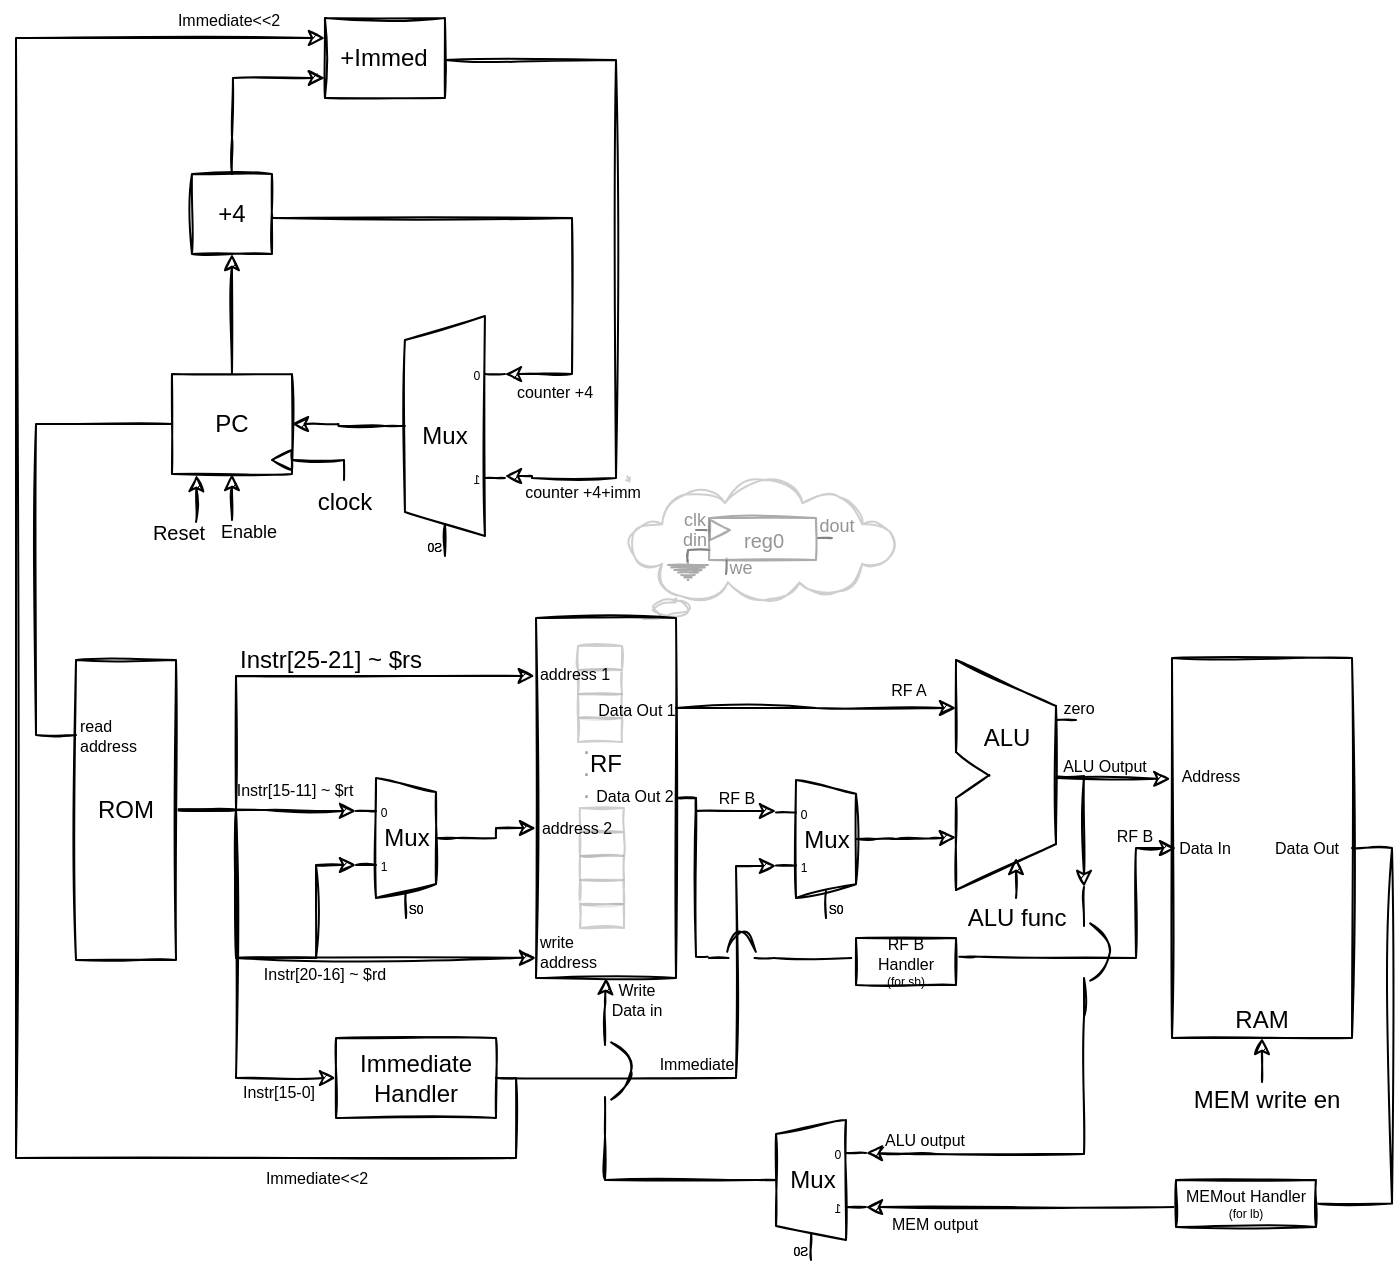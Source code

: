 <mxfile version="16.0.0" type="device"><diagram id="Sjn28cJGCOoFS6m2bmPw" name="Page-1"><mxGraphModel dx="1422" dy="1921" grid="1" gridSize="10" guides="0" tooltips="1" connect="0" arrows="0" fold="1" page="1" pageScale="1" pageWidth="827" pageHeight="1169" background="none" math="0" shadow="0"><root><mxCell id="0"/><mxCell id="1" parent="0"/><mxCell id="If23VcRbE_u7xsfFf1BH-153" value="" style="whiteSpace=wrap;html=1;shape=mxgraph.basic.cloud_callout;sketch=1;fontSize=9;fontColor=#A3A3A3;strokeColor=#ADADAD;opacity=60;" vertex="1" parent="1"><mxGeometry x="395" y="-740" width="135" height="81" as="geometry"/></mxCell><mxCell id="If23VcRbE_u7xsfFf1BH-161" value="clk" style="text;html=1;align=center;verticalAlign=middle;resizable=0;points=[];autosize=1;strokeColor=none;fillColor=none;fontSize=9;fontColor=#949494;" vertex="1" parent="1"><mxGeometry x="414" y="-730" width="30" height="20" as="geometry"/></mxCell><mxCell id="If23VcRbE_u7xsfFf1BH-162" value="din" style="text;html=1;align=center;verticalAlign=middle;resizable=0;points=[];autosize=1;strokeColor=none;fillColor=none;fontSize=9;fontColor=#949494;" vertex="1" parent="1"><mxGeometry x="414" y="-720" width="30" height="20" as="geometry"/></mxCell><mxCell id="If23VcRbE_u7xsfFf1BH-163" value="we" style="text;html=1;align=center;verticalAlign=middle;resizable=0;points=[];autosize=1;strokeColor=none;fillColor=none;fontSize=9;fontColor=#949494;" vertex="1" parent="1"><mxGeometry x="437" y="-706" width="30" height="20" as="geometry"/></mxCell><mxCell id="If23VcRbE_u7xsfFf1BH-157" value="" style="endArrow=none;html=1;rounded=0;sketch=1;fontSize=9;fontColor=#949494;strokeColor=#828282;jumpStyle=none;exitX=0.009;exitY=0.381;exitDx=0;exitDy=0;exitPerimeter=0;" edge="1" parent="1"><mxGeometry width="50" height="50" relative="1" as="geometry"><mxPoint x="436.981" y="-714.999" as="sourcePoint"/><mxPoint x="430" y="-715" as="targetPoint"/></mxGeometry></mxCell><mxCell id="If23VcRbE_u7xsfFf1BH-158" value="" style="endArrow=none;html=1;rounded=0;sketch=1;fontSize=9;fontColor=#949494;strokeColor=#828282;jumpStyle=none;exitX=0.009;exitY=0.381;exitDx=0;exitDy=0;exitPerimeter=0;entryX=0.389;entryY=1.033;entryDx=0;entryDy=0;entryPerimeter=0;" edge="1" parent="1" target="If23VcRbE_u7xsfFf1BH-162"><mxGeometry width="50" height="50" relative="1" as="geometry"><mxPoint x="436.981" y="-704.999" as="sourcePoint"/><mxPoint x="430" y="-705" as="targetPoint"/><Array as="points"><mxPoint x="426" y="-705"/></Array></mxGeometry></mxCell><mxCell id="If23VcRbE_u7xsfFf1BH-160" value="" style="endArrow=none;html=1;rounded=0;sketch=1;fontSize=9;fontColor=#949494;strokeColor=#828282;jumpStyle=none;entryX=0.202;entryY=1.095;entryDx=0;entryDy=0;entryPerimeter=0;" edge="1" parent="1"><mxGeometry width="50" height="50" relative="1" as="geometry"><mxPoint x="445" y="-693" as="sourcePoint"/><mxPoint x="445.307" y="-701.005" as="targetPoint"/></mxGeometry></mxCell><mxCell id="If23VcRbE_u7xsfFf1BH-74" value="RAM" style="rounded=0;whiteSpace=wrap;html=1;sketch=1;verticalAlign=bottom;" vertex="1" parent="1"><mxGeometry x="668" y="-651" width="90" height="190" as="geometry"/></mxCell><mxCell id="If23VcRbE_u7xsfFf1BH-16" style="edgeStyle=orthogonalEdgeStyle;rounded=0;orthogonalLoop=1;jettySize=auto;html=1;exitX=1;exitY=0.5;exitDx=0;exitDy=0;sketch=1;entryX=-0.009;entryY=0.161;entryDx=0;entryDy=0;entryPerimeter=0;" edge="1" parent="1" target="If23VcRbE_u7xsfFf1BH-18"><mxGeometry relative="1" as="geometry"><mxPoint x="160" y="-574" as="sourcePoint"/><mxPoint x="350" y="-630" as="targetPoint"/><Array as="points"><mxPoint x="160" y="-575"/><mxPoint x="200" y="-575"/><mxPoint x="200" y="-642"/></Array></mxGeometry></mxCell><mxCell id="If23VcRbE_u7xsfFf1BH-17" style="edgeStyle=orthogonalEdgeStyle;orthogonalLoop=1;jettySize=auto;html=1;exitX=1;exitY=0.5;exitDx=0;exitDy=0;entryX=0;entryY=0.193;entryDx=0;entryDy=3;entryPerimeter=0;rounded=0;strokeColor=default;sketch=1;" edge="1" parent="1" source="If23VcRbE_u7xsfFf1BH-11" target="If23VcRbE_u7xsfFf1BH-14"><mxGeometry relative="1" as="geometry"/></mxCell><mxCell id="If23VcRbE_u7xsfFf1BH-25" style="edgeStyle=orthogonalEdgeStyle;rounded=0;orthogonalLoop=1;jettySize=auto;html=1;exitX=1;exitY=0.5;exitDx=0;exitDy=0;entryX=0;entryY=0.944;entryDx=0;entryDy=0;entryPerimeter=0;strokeColor=default;sketch=1;" edge="1" parent="1" source="If23VcRbE_u7xsfFf1BH-11" target="If23VcRbE_u7xsfFf1BH-18"><mxGeometry relative="1" as="geometry"><Array as="points"><mxPoint x="200" y="-575"/><mxPoint x="200" y="-501"/></Array></mxGeometry></mxCell><mxCell id="If23VcRbE_u7xsfFf1BH-26" style="edgeStyle=orthogonalEdgeStyle;rounded=0;orthogonalLoop=1;jettySize=auto;html=1;exitX=1;exitY=0.5;exitDx=0;exitDy=0;entryX=0;entryY=0.579;entryDx=0;entryDy=3;entryPerimeter=0;strokeColor=default;sketch=1;" edge="1" parent="1" source="If23VcRbE_u7xsfFf1BH-11" target="If23VcRbE_u7xsfFf1BH-14"><mxGeometry relative="1" as="geometry"><Array as="points"><mxPoint x="200" y="-575"/><mxPoint x="200" y="-501"/><mxPoint x="240" y="-501"/><mxPoint x="240" y="-547"/></Array></mxGeometry></mxCell><mxCell id="If23VcRbE_u7xsfFf1BH-30" style="edgeStyle=orthogonalEdgeStyle;rounded=0;orthogonalLoop=1;jettySize=auto;html=1;exitX=1;exitY=0.5;exitDx=0;exitDy=0;entryX=0;entryY=0.5;entryDx=0;entryDy=0;strokeColor=default;sketch=1;" edge="1" parent="1" source="If23VcRbE_u7xsfFf1BH-11" target="If23VcRbE_u7xsfFf1BH-29"><mxGeometry relative="1" as="geometry"><Array as="points"><mxPoint x="200" y="-575"/><mxPoint x="200" y="-441"/></Array></mxGeometry></mxCell><mxCell id="If23VcRbE_u7xsfFf1BH-11" value="ROM" style="rounded=0;whiteSpace=wrap;html=1;sketch=1;" vertex="1" parent="1"><mxGeometry x="120" y="-650" width="50" height="150" as="geometry"/></mxCell><mxCell id="If23VcRbE_u7xsfFf1BH-154" value="&lt;font color=&quot;#949494&quot;&gt;reg0&lt;/font&gt;" style="rounded=0;whiteSpace=wrap;html=1;sketch=1;fontSize=10;strokeColor=#737373;opacity=60;" vertex="1" parent="1"><mxGeometry x="436.5" y="-721" width="53.5" height="21" as="geometry"/></mxCell><mxCell id="If23VcRbE_u7xsfFf1BH-23" value="" style="edgeStyle=orthogonalEdgeStyle;rounded=0;orthogonalLoop=1;jettySize=auto;html=1;strokeColor=default;sketch=1;exitX=1;exitY=0.5;exitDx=0;exitDy=-5;exitPerimeter=0;" edge="1" parent="1" source="If23VcRbE_u7xsfFf1BH-14"><mxGeometry relative="1" as="geometry"><mxPoint x="320" y="-556" as="sourcePoint"/><mxPoint x="350" y="-566" as="targetPoint"/><Array as="points"><mxPoint x="330" y="-561"/><mxPoint x="330" y="-566"/></Array></mxGeometry></mxCell><mxCell id="If23VcRbE_u7xsfFf1BH-14" value="Mux" style="shadow=0;dashed=0;align=center;html=1;strokeWidth=1;shape=mxgraph.electrical.abstract.mux2;spacing=0;spacingTop=0;spacingBottom=10;rounded=0;sketch=1;" vertex="1" parent="1"><mxGeometry x="260" y="-591" width="50" height="70" as="geometry"/></mxCell><mxCell id="If23VcRbE_u7xsfFf1BH-37" style="edgeStyle=orthogonalEdgeStyle;rounded=0;orthogonalLoop=1;jettySize=auto;html=1;exitX=1;exitY=0.5;exitDx=0;exitDy=0;entryX=0;entryY=0.193;entryDx=0;entryDy=3;entryPerimeter=0;endArrow=classic;endFill=1;strokeColor=default;sketch=1;" edge="1" parent="1"><mxGeometry relative="1" as="geometry"><mxPoint x="420" y="-581" as="sourcePoint"/><mxPoint x="470" y="-574.5" as="targetPoint"/><Array as="points"><mxPoint x="430" y="-581"/><mxPoint x="430" y="-574"/></Array></mxGeometry></mxCell><mxCell id="If23VcRbE_u7xsfFf1BH-38" style="edgeStyle=orthogonalEdgeStyle;rounded=0;orthogonalLoop=1;jettySize=auto;html=1;exitX=1;exitY=0.25;exitDx=0;exitDy=0;endArrow=classic;endFill=1;strokeColor=default;sketch=1;" edge="1" parent="1" source="If23VcRbE_u7xsfFf1BH-18"><mxGeometry relative="1" as="geometry"><mxPoint x="560" y="-626" as="targetPoint"/></mxGeometry></mxCell><mxCell id="If23VcRbE_u7xsfFf1BH-18" value="RF" style="rounded=0;whiteSpace=wrap;html=1;sketch=1;spacingBottom=35;" vertex="1" parent="1"><mxGeometry x="350" y="-671" width="70" height="180" as="geometry"/></mxCell><mxCell id="If23VcRbE_u7xsfFf1BH-66" style="edgeStyle=orthogonalEdgeStyle;sketch=1;orthogonalLoop=1;jettySize=auto;html=1;exitX=1;exitY=0.5;exitDx=0;exitDy=-5;exitPerimeter=0;endArrow=classic;endFill=1;strokeColor=default;" edge="1" parent="1" source="If23VcRbE_u7xsfFf1BH-28"><mxGeometry relative="1" as="geometry"><mxPoint x="560" y="-561.333" as="targetPoint"/></mxGeometry></mxCell><mxCell id="If23VcRbE_u7xsfFf1BH-28" value="Mux" style="shadow=0;dashed=0;align=center;html=1;strokeWidth=1;shape=mxgraph.electrical.abstract.mux2;spacing=0;spacingTop=0;spacingBottom=10;rounded=0;sketch=1;" vertex="1" parent="1"><mxGeometry x="470" y="-590" width="50" height="69" as="geometry"/></mxCell><mxCell id="If23VcRbE_u7xsfFf1BH-31" style="edgeStyle=orthogonalEdgeStyle;rounded=0;orthogonalLoop=1;jettySize=auto;html=1;exitX=1;exitY=0.5;exitDx=0;exitDy=0;entryX=0;entryY=0.579;entryDx=0;entryDy=3;entryPerimeter=0;strokeColor=default;sketch=1;" edge="1" parent="1" source="If23VcRbE_u7xsfFf1BH-29" target="If23VcRbE_u7xsfFf1BH-28"><mxGeometry relative="1" as="geometry"><Array as="points"><mxPoint x="450" y="-441"/><mxPoint x="450" y="-547"/></Array></mxGeometry></mxCell><mxCell id="If23VcRbE_u7xsfFf1BH-130" style="edgeStyle=orthogonalEdgeStyle;rounded=0;sketch=1;orthogonalLoop=1;jettySize=auto;html=1;exitX=1;exitY=0.5;exitDx=0;exitDy=0;fontSize=8;endArrow=classic;endFill=1;strokeColor=default;entryX=0;entryY=0.25;entryDx=0;entryDy=0;jumpStyle=none;" edge="1" parent="1" source="If23VcRbE_u7xsfFf1BH-29" target="If23VcRbE_u7xsfFf1BH-5"><mxGeometry relative="1" as="geometry"><mxPoint x="290" y="-951" as="targetPoint"/><Array as="points"><mxPoint x="340" y="-441"/><mxPoint x="340" y="-401"/><mxPoint x="90" y="-401"/><mxPoint x="90" y="-961"/></Array></mxGeometry></mxCell><mxCell id="If23VcRbE_u7xsfFf1BH-29" value="&lt;div&gt;Immediate&lt;/div&gt;&lt;div&gt;Handler&lt;br&gt;&lt;/div&gt;" style="rounded=0;whiteSpace=wrap;html=1;sketch=1;" vertex="1" parent="1"><mxGeometry x="250" y="-461" width="80" height="40" as="geometry"/></mxCell><mxCell id="If23VcRbE_u7xsfFf1BH-65" value="" style="group" vertex="1" connectable="0" parent="1"><mxGeometry x="560" y="-650" width="50" height="115" as="geometry"/></mxCell><mxCell id="If23VcRbE_u7xsfFf1BH-58" value="" style="endArrow=none;html=1;sketch=1;strokeColor=default;" edge="1" parent="If23VcRbE_u7xsfFf1BH-65"><mxGeometry width="50" height="50" relative="1" as="geometry"><mxPoint as="sourcePoint"/><mxPoint x="50" y="23" as="targetPoint"/></mxGeometry></mxCell><mxCell id="If23VcRbE_u7xsfFf1BH-59" value="" style="endArrow=none;html=1;sketch=1;strokeColor=default;" edge="1" parent="If23VcRbE_u7xsfFf1BH-65"><mxGeometry width="50" height="50" relative="1" as="geometry"><mxPoint x="50" y="23" as="sourcePoint"/><mxPoint x="50" y="92" as="targetPoint"/></mxGeometry></mxCell><mxCell id="If23VcRbE_u7xsfFf1BH-60" value="" style="endArrow=none;html=1;sketch=1;strokeColor=default;" edge="1" parent="If23VcRbE_u7xsfFf1BH-65"><mxGeometry width="50" height="50" relative="1" as="geometry"><mxPoint y="115" as="sourcePoint"/><mxPoint x="50" y="92" as="targetPoint"/></mxGeometry></mxCell><mxCell id="If23VcRbE_u7xsfFf1BH-61" value="" style="endArrow=none;html=1;sketch=1;strokeColor=default;" edge="1" parent="If23VcRbE_u7xsfFf1BH-65"><mxGeometry width="50" height="50" relative="1" as="geometry"><mxPoint as="sourcePoint"/><mxPoint y="46" as="targetPoint"/></mxGeometry></mxCell><mxCell id="If23VcRbE_u7xsfFf1BH-62" value="" style="endArrow=none;html=1;sketch=1;strokeColor=default;" edge="1" parent="If23VcRbE_u7xsfFf1BH-65"><mxGeometry width="50" height="50" relative="1" as="geometry"><mxPoint y="115" as="sourcePoint"/><mxPoint y="69" as="targetPoint"/></mxGeometry></mxCell><mxCell id="If23VcRbE_u7xsfFf1BH-63" value="" style="endArrow=none;html=1;sketch=1;strokeColor=default;" edge="1" parent="If23VcRbE_u7xsfFf1BH-65"><mxGeometry width="50" height="50" relative="1" as="geometry"><mxPoint x="16.667" y="57.5" as="sourcePoint"/><mxPoint y="69" as="targetPoint"/></mxGeometry></mxCell><mxCell id="If23VcRbE_u7xsfFf1BH-64" value="" style="endArrow=none;html=1;sketch=1;strokeColor=default;" edge="1" parent="If23VcRbE_u7xsfFf1BH-65"><mxGeometry width="50" height="50" relative="1" as="geometry"><mxPoint y="46" as="sourcePoint"/><mxPoint x="16.667" y="57.897" as="targetPoint"/></mxGeometry></mxCell><mxCell id="If23VcRbE_u7xsfFf1BH-68" value="ALU" style="text;html=1;align=center;verticalAlign=middle;resizable=0;points=[];autosize=1;strokeColor=none;fillColor=none;" vertex="1" parent="If23VcRbE_u7xsfFf1BH-65"><mxGeometry x="5" y="29" width="40" height="20" as="geometry"/></mxCell><mxCell id="If23VcRbE_u7xsfFf1BH-67" value="" style="endArrow=classic;html=1;sketch=1;strokeColor=default;" edge="1" parent="1"><mxGeometry width="50" height="50" relative="1" as="geometry"><mxPoint x="590" y="-531" as="sourcePoint"/><mxPoint x="590" y="-551" as="targetPoint"/></mxGeometry></mxCell><mxCell id="If23VcRbE_u7xsfFf1BH-69" value="" style="endArrow=classic;html=1;sketch=1;strokeColor=default;entryX=0;entryY=0.193;entryDx=0;entryDy=3;entryPerimeter=0;rounded=0;jumpStyle=none;exitX=1;exitY=1;exitDx=0;exitDy=0;exitPerimeter=0;" edge="1" parent="1"><mxGeometry width="50" height="50" relative="1" as="geometry"><mxPoint x="624" y="-471.5" as="sourcePoint"/><mxPoint x="515" y="-403.5" as="targetPoint"/><Array as="points"><mxPoint x="624" y="-403"/><mxPoint x="550" y="-403"/></Array></mxGeometry></mxCell><mxCell id="If23VcRbE_u7xsfFf1BH-72" style="edgeStyle=orthogonalEdgeStyle;sketch=1;orthogonalLoop=1;jettySize=auto;html=1;exitX=1;exitY=0.5;exitDx=0;exitDy=-5;exitPerimeter=0;entryX=1;entryY=1;entryDx=0;entryDy=0;entryPerimeter=0;endArrow=none;endFill=0;strokeColor=default;rounded=0;" edge="1" parent="1" source="If23VcRbE_u7xsfFf1BH-135" target="If23VcRbE_u7xsfFf1BH-71"><mxGeometry relative="1" as="geometry"/></mxCell><mxCell id="If23VcRbE_u7xsfFf1BH-73" style="edgeStyle=orthogonalEdgeStyle;sketch=1;orthogonalLoop=1;jettySize=auto;html=1;exitX=0;exitY=1;exitDx=0;exitDy=0;exitPerimeter=0;entryX=0.5;entryY=1;entryDx=0;entryDy=0;endArrow=classic;endFill=1;strokeColor=default;" edge="1" parent="1" source="If23VcRbE_u7xsfFf1BH-71" target="If23VcRbE_u7xsfFf1BH-18"><mxGeometry relative="1" as="geometry"/></mxCell><mxCell id="If23VcRbE_u7xsfFf1BH-71" value="" style="pointerEvents=1;verticalLabelPosition=bottom;shadow=0;dashed=0;align=center;html=1;verticalAlign=top;shape=mxgraph.electrical.miscellaneous.circuit_breaker;rotation=90;flipH=0;flipV=0;rounded=0;sketch=1;" vertex="1" parent="1"><mxGeometry x="358.5" y="-451" width="65" height="13" as="geometry"/></mxCell><mxCell id="If23VcRbE_u7xsfFf1BH-80" style="edgeStyle=orthogonalEdgeStyle;rounded=0;sketch=1;orthogonalLoop=1;jettySize=auto;html=1;endArrow=classic;endFill=1;strokeColor=default;entryX=0;entryY=0.579;entryDx=0;entryDy=3;entryPerimeter=0;startArrow=none;exitX=0;exitY=0.574;exitDx=0;exitDy=0;exitPerimeter=0;" edge="1" parent="1" source="If23VcRbE_u7xsfFf1BH-124" target="If23VcRbE_u7xsfFf1BH-135"><mxGeometry relative="1" as="geometry"><mxPoint x="690" y="-299" as="sourcePoint"/><mxPoint x="460" y="-291" as="targetPoint"/><Array as="points"/></mxGeometry></mxCell><mxCell id="If23VcRbE_u7xsfFf1BH-126" style="edgeStyle=orthogonalEdgeStyle;rounded=0;sketch=1;orthogonalLoop=1;jettySize=auto;html=1;exitX=1;exitY=0.5;exitDx=0;exitDy=0;entryX=1;entryY=0.5;entryDx=0;entryDy=0;fontSize=6;endArrow=none;endFill=0;strokeColor=default;" edge="1" parent="1" source="If23VcRbE_u7xsfFf1BH-74" target="If23VcRbE_u7xsfFf1BH-124"><mxGeometry relative="1" as="geometry"/></mxCell><mxCell id="If23VcRbE_u7xsfFf1BH-75" value="" style="endArrow=classic;html=1;rounded=0;sketch=1;strokeColor=default;entryX=-0.009;entryY=0.318;entryDx=0;entryDy=0;entryPerimeter=0;" edge="1" parent="1" target="If23VcRbE_u7xsfFf1BH-74"><mxGeometry width="50" height="50" relative="1" as="geometry"><mxPoint x="610" y="-591" as="sourcePoint"/><mxPoint x="450" y="-571" as="targetPoint"/></mxGeometry></mxCell><mxCell id="If23VcRbE_u7xsfFf1BH-79" style="edgeStyle=orthogonalEdgeStyle;rounded=0;sketch=1;orthogonalLoop=1;jettySize=auto;html=1;endArrow=classic;endFill=1;strokeColor=default;entryX=0;entryY=0.5;entryDx=0;entryDy=0;startArrow=none;exitX=1.033;exitY=0.397;exitDx=0;exitDy=0;exitPerimeter=0;" edge="1" parent="1" source="If23VcRbE_u7xsfFf1BH-120"><mxGeometry relative="1" as="geometry"><mxPoint x="580" y="-481" as="sourcePoint"/><mxPoint x="670" y="-556" as="targetPoint"/><Array as="points"><mxPoint x="570" y="-502"/><mxPoint x="650" y="-501"/><mxPoint x="650" y="-556"/></Array></mxGeometry></mxCell><mxCell id="If23VcRbE_u7xsfFf1BH-123" style="edgeStyle=orthogonalEdgeStyle;rounded=0;sketch=1;orthogonalLoop=1;jettySize=auto;html=1;exitX=1;exitY=1;exitDx=0;exitDy=0;exitPerimeter=0;entryX=-0.047;entryY=0.426;entryDx=0;entryDy=0;entryPerimeter=0;fontSize=6;endArrow=none;endFill=0;strokeColor=default;" edge="1" parent="1" source="If23VcRbE_u7xsfFf1BH-77" target="If23VcRbE_u7xsfFf1BH-120"><mxGeometry relative="1" as="geometry"/></mxCell><mxCell id="If23VcRbE_u7xsfFf1BH-77" value="" style="pointerEvents=1;verticalLabelPosition=bottom;shadow=0;dashed=0;align=center;html=1;verticalAlign=top;shape=mxgraph.electrical.miscellaneous.circuit_breaker;rotation=0;flipH=0;flipV=0;rounded=0;sketch=1;" vertex="1" parent="1"><mxGeometry x="436.5" y="-514" width="32.5" height="13" as="geometry"/></mxCell><mxCell id="If23VcRbE_u7xsfFf1BH-78" value="" style="edgeStyle=orthogonalEdgeStyle;rounded=0;sketch=1;orthogonalLoop=1;jettySize=auto;html=1;exitX=1;exitY=0.5;exitDx=0;exitDy=0;entryX=-0.019;entryY=0.801;entryDx=0;entryDy=0;entryPerimeter=0;endArrow=none;endFill=0;strokeColor=default;" edge="1" parent="1"><mxGeometry relative="1" as="geometry"><mxPoint x="420" y="-581" as="sourcePoint"/><mxPoint x="435.882" y="-501.587" as="targetPoint"/><Array as="points"><mxPoint x="430" y="-581"/><mxPoint x="430" y="-502"/></Array></mxGeometry></mxCell><mxCell id="If23VcRbE_u7xsfFf1BH-81" value="" style="endArrow=classic;html=1;rounded=0;sketch=1;strokeColor=default;entryX=0.5;entryY=1;entryDx=0;entryDy=0;exitX=0.478;exitY=0.05;exitDx=0;exitDy=0;exitPerimeter=0;" edge="1" parent="1" source="If23VcRbE_u7xsfFf1BH-83"><mxGeometry width="50" height="50" relative="1" as="geometry"><mxPoint x="715" y="-431" as="sourcePoint"/><mxPoint x="713" y="-461" as="targetPoint"/></mxGeometry></mxCell><mxCell id="If23VcRbE_u7xsfFf1BH-82" value="ALU func" style="text;html=1;align=center;verticalAlign=middle;resizable=0;points=[];autosize=1;strokeColor=none;fillColor=none;" vertex="1" parent="1"><mxGeometry x="560" y="-531" width="60" height="20" as="geometry"/></mxCell><mxCell id="If23VcRbE_u7xsfFf1BH-83" value="MEM write en" style="text;html=1;align=center;verticalAlign=middle;resizable=0;points=[];autosize=1;strokeColor=none;fillColor=none;" vertex="1" parent="1"><mxGeometry x="670" y="-440" width="90" height="20" as="geometry"/></mxCell><mxCell id="If23VcRbE_u7xsfFf1BH-94" value="Instr[25-21] ~ $rs" style="text;html=1;align=center;verticalAlign=middle;resizable=0;points=[];autosize=1;strokeColor=none;fillColor=none;" vertex="1" parent="1"><mxGeometry x="192" y="-660" width="110" height="20" as="geometry"/></mxCell><mxCell id="If23VcRbE_u7xsfFf1BH-95" value="&lt;font style=&quot;font-size: 8px&quot;&gt;Instr[15-11] ~ $rt&lt;/font&gt;" style="text;html=1;align=center;verticalAlign=middle;resizable=0;points=[];autosize=1;strokeColor=none;fillColor=none;" vertex="1" parent="1"><mxGeometry x="194" y="-596" width="70" height="20" as="geometry"/></mxCell><mxCell id="If23VcRbE_u7xsfFf1BH-96" value="&lt;font style=&quot;font-size: 8px&quot;&gt;Instr[20-16] ~ $rd&lt;/font&gt;" style="text;html=1;align=center;verticalAlign=middle;resizable=0;points=[];autosize=1;strokeColor=none;fillColor=none;" vertex="1" parent="1"><mxGeometry x="209" y="-504" width="70" height="20" as="geometry"/></mxCell><mxCell id="If23VcRbE_u7xsfFf1BH-97" value="&lt;font style=&quot;font-size: 8px&quot;&gt;Instr[15-0]&lt;br&gt;&lt;/font&gt;" style="text;html=1;align=center;verticalAlign=middle;resizable=0;points=[];autosize=1;strokeColor=none;fillColor=none;" vertex="1" parent="1"><mxGeometry x="196" y="-445" width="50" height="20" as="geometry"/></mxCell><mxCell id="If23VcRbE_u7xsfFf1BH-98" value="Immediate&amp;lt;&amp;lt;2" style="text;html=1;align=center;verticalAlign=middle;resizable=0;points=[];autosize=1;strokeColor=none;fillColor=none;fontSize=8;" vertex="1" parent="1"><mxGeometry x="210" y="-401" width="60" height="20" as="geometry"/></mxCell><mxCell id="If23VcRbE_u7xsfFf1BH-99" value="Immediate" style="text;html=1;align=center;verticalAlign=middle;resizable=0;points=[];autosize=1;strokeColor=none;fillColor=none;fontSize=8;" vertex="1" parent="1"><mxGeometry x="405" y="-458" width="50" height="20" as="geometry"/></mxCell><mxCell id="If23VcRbE_u7xsfFf1BH-100" value="&lt;div&gt;Write&lt;/div&gt;&lt;div&gt;Data in&lt;br&gt;&lt;/div&gt;" style="text;html=1;align=center;verticalAlign=middle;resizable=0;points=[];autosize=1;strokeColor=none;fillColor=none;fontSize=8;" vertex="1" parent="1"><mxGeometry x="380" y="-495" width="40" height="30" as="geometry"/></mxCell><mxCell id="If23VcRbE_u7xsfFf1BH-101" value="ALU output" style="text;html=1;align=center;verticalAlign=middle;resizable=0;points=[];autosize=1;strokeColor=none;fillColor=none;fontSize=8;" vertex="1" parent="1"><mxGeometry x="519" y="-420" width="50" height="20" as="geometry"/></mxCell><mxCell id="If23VcRbE_u7xsfFf1BH-102" value="MEM output" style="text;html=1;align=center;verticalAlign=middle;resizable=0;points=[];autosize=1;strokeColor=none;fillColor=none;fontSize=8;" vertex="1" parent="1"><mxGeometry x="519" y="-378" width="60" height="20" as="geometry"/></mxCell><mxCell id="If23VcRbE_u7xsfFf1BH-103" value="RF A" style="text;html=1;align=center;verticalAlign=middle;resizable=0;points=[];autosize=1;strokeColor=none;fillColor=none;fontSize=8;" vertex="1" parent="1"><mxGeometry x="521" y="-645" width="30" height="20" as="geometry"/></mxCell><mxCell id="If23VcRbE_u7xsfFf1BH-104" value="RF B" style="text;html=1;align=center;verticalAlign=middle;resizable=0;points=[];autosize=1;strokeColor=none;fillColor=none;fontSize=8;" vertex="1" parent="1"><mxGeometry x="435" y="-591" width="30" height="20" as="geometry"/></mxCell><mxCell id="If23VcRbE_u7xsfFf1BH-105" value="ALU Output" style="text;html=1;align=center;verticalAlign=middle;resizable=0;points=[];autosize=1;strokeColor=none;fillColor=none;fontSize=8;" vertex="1" parent="1"><mxGeometry x="609" y="-607" width="50" height="20" as="geometry"/></mxCell><mxCell id="If23VcRbE_u7xsfFf1BH-106" value="RF B" style="text;html=1;align=center;verticalAlign=middle;resizable=0;points=[];autosize=1;strokeColor=none;fillColor=none;fontSize=8;" vertex="1" parent="1"><mxGeometry x="634" y="-572" width="30" height="20" as="geometry"/></mxCell><mxCell id="If23VcRbE_u7xsfFf1BH-107" value="Address" style="text;html=1;align=center;verticalAlign=middle;resizable=0;points=[];autosize=1;strokeColor=none;fillColor=none;fontSize=8;" vertex="1" parent="1"><mxGeometry x="667" y="-602.5" width="40" height="20" as="geometry"/></mxCell><mxCell id="If23VcRbE_u7xsfFf1BH-108" value="Data In" style="text;html=1;align=center;verticalAlign=middle;resizable=0;points=[];autosize=1;strokeColor=none;fillColor=none;fontSize=8;" vertex="1" parent="1"><mxGeometry x="664" y="-566" width="40" height="20" as="geometry"/></mxCell><mxCell id="If23VcRbE_u7xsfFf1BH-109" value="Data Out" style="text;html=1;align=center;verticalAlign=middle;resizable=0;points=[];autosize=1;strokeColor=none;fillColor=none;fontSize=8;" vertex="1" parent="1"><mxGeometry x="710" y="-566" width="50" height="20" as="geometry"/></mxCell><mxCell id="If23VcRbE_u7xsfFf1BH-112" value="&lt;div&gt;write&lt;/div&gt;&lt;div&gt;address&lt;/div&gt;" style="text;html=1;align=left;verticalAlign=middle;resizable=0;points=[];autosize=1;strokeColor=none;fillColor=none;fontSize=8;" vertex="1" parent="1"><mxGeometry x="350" y="-519" width="40" height="30" as="geometry"/></mxCell><mxCell id="If23VcRbE_u7xsfFf1BH-114" value="&lt;div&gt;Data Out 2&lt;/div&gt;" style="text;html=1;align=center;verticalAlign=middle;resizable=0;points=[];autosize=1;strokeColor=none;fillColor=none;fontSize=8;" vertex="1" parent="1"><mxGeometry x="373.5" y="-592" width="50" height="20" as="geometry"/></mxCell><mxCell id="If23VcRbE_u7xsfFf1BH-118" value="&lt;div&gt;read&lt;/div&gt;&lt;div&gt;address&lt;br&gt;&lt;/div&gt;" style="text;html=1;align=left;verticalAlign=middle;resizable=0;points=[];autosize=1;strokeColor=none;fillColor=none;fontSize=8;" vertex="1" parent="1"><mxGeometry x="120" y="-627" width="40" height="30" as="geometry"/></mxCell><mxCell id="If23VcRbE_u7xsfFf1BH-119" value="Immediate&amp;lt;&amp;lt;2" style="text;html=1;align=center;verticalAlign=middle;resizable=0;points=[];autosize=1;strokeColor=none;fillColor=none;fontSize=8;" vertex="1" parent="1"><mxGeometry x="166.47" y="-980" width="60" height="20" as="geometry"/></mxCell><mxCell id="If23VcRbE_u7xsfFf1BH-120" value="&lt;div&gt;RF B Handler&lt;/div&gt;&lt;div style=&quot;font-size: 6px&quot;&gt;(for sb)&lt;br&gt;&lt;/div&gt;" style="rounded=0;whiteSpace=wrap;html=1;sketch=1;fontSize=8;" vertex="1" parent="1"><mxGeometry x="510" y="-511" width="50" height="23.5" as="geometry"/></mxCell><mxCell id="If23VcRbE_u7xsfFf1BH-124" value="&lt;div style=&quot;font-size: 6px&quot;&gt;&lt;font style=&quot;font-size: 8px&quot;&gt;MEMout Handler&lt;/font&gt;&lt;/div&gt;&lt;div style=&quot;font-size: 6px&quot;&gt;(for lb)&lt;br&gt;&lt;/div&gt;" style="rounded=0;whiteSpace=wrap;html=1;sketch=1;fontSize=8;" vertex="1" parent="1"><mxGeometry x="670" y="-390" width="70" height="23.5" as="geometry"/></mxCell><mxCell id="If23VcRbE_u7xsfFf1BH-2" value="Mux" style="shadow=0;dashed=0;align=center;html=1;strokeWidth=1;shape=mxgraph.electrical.abstract.mux2;rounded=0;sketch=1;flipH=1;" vertex="1" parent="1"><mxGeometry x="274.47" y="-822" width="60" height="120" as="geometry"/></mxCell><mxCell id="If23VcRbE_u7xsfFf1BH-129" style="edgeStyle=orthogonalEdgeStyle;rounded=0;sketch=1;orthogonalLoop=1;jettySize=auto;html=1;exitX=0;exitY=0.5;exitDx=0;exitDy=0;entryX=0;entryY=0.25;entryDx=0;entryDy=0;fontSize=8;endArrow=none;endFill=0;strokeColor=default;" edge="1" parent="1" source="If23VcRbE_u7xsfFf1BH-3" target="If23VcRbE_u7xsfFf1BH-11"><mxGeometry relative="1" as="geometry"/></mxCell><mxCell id="If23VcRbE_u7xsfFf1BH-3" value="PC" style="rounded=0;whiteSpace=wrap;html=1;sketch=1;" vertex="1" parent="1"><mxGeometry x="167.97" y="-793" width="60" height="50" as="geometry"/></mxCell><mxCell id="If23VcRbE_u7xsfFf1BH-6" value="" style="edgeStyle=orthogonalEdgeStyle;rounded=0;orthogonalLoop=1;jettySize=auto;html=1;exitX=1;exitY=0.5;exitDx=0;exitDy=-5;exitPerimeter=0;sketch=1;" edge="1" parent="1" source="If23VcRbE_u7xsfFf1BH-2" target="If23VcRbE_u7xsfFf1BH-3"><mxGeometry relative="1" as="geometry"/></mxCell><mxCell id="If23VcRbE_u7xsfFf1BH-9" style="edgeStyle=orthogonalEdgeStyle;rounded=0;orthogonalLoop=1;jettySize=auto;html=1;exitX=1;exitY=0.5;exitDx=0;exitDy=0;entryX=0;entryY=0.217;entryDx=0;entryDy=3;entryPerimeter=0;sketch=1;" edge="1" parent="1" source="If23VcRbE_u7xsfFf1BH-4" target="If23VcRbE_u7xsfFf1BH-2"><mxGeometry relative="1" as="geometry"><mxPoint x="217.97" y="-842" as="sourcePoint"/><Array as="points"><mxPoint x="218" y="-871"/><mxPoint x="368" y="-871"/><mxPoint x="368" y="-793"/></Array></mxGeometry></mxCell><mxCell id="If23VcRbE_u7xsfFf1BH-4" value="+4" style="rounded=0;whiteSpace=wrap;html=1;sketch=1;" vertex="1" parent="1"><mxGeometry x="177.97" y="-893" width="40" height="40" as="geometry"/></mxCell><mxCell id="If23VcRbE_u7xsfFf1BH-7" value="" style="edgeStyle=orthogonalEdgeStyle;rounded=0;orthogonalLoop=1;jettySize=auto;html=1;sketch=1;" edge="1" parent="1" source="If23VcRbE_u7xsfFf1BH-3" target="If23VcRbE_u7xsfFf1BH-4"><mxGeometry relative="1" as="geometry"/></mxCell><mxCell id="If23VcRbE_u7xsfFf1BH-10" style="edgeStyle=orthogonalEdgeStyle;rounded=0;orthogonalLoop=1;jettySize=auto;html=1;sketch=1;exitX=1;exitY=0.5;exitDx=0;exitDy=0;entryX=0;entryY=0.65;entryDx=0;entryDy=3;entryPerimeter=0;" edge="1" parent="1"><mxGeometry relative="1" as="geometry"><mxPoint x="304.47" y="-942" as="sourcePoint"/><mxPoint x="334.47" y="-742.0" as="targetPoint"/><Array as="points"><mxPoint x="305" y="-950"/><mxPoint x="390" y="-950"/><mxPoint x="390" y="-741"/><mxPoint x="348" y="-741"/></Array></mxGeometry></mxCell><mxCell id="If23VcRbE_u7xsfFf1BH-5" value="+Immed" style="rounded=0;whiteSpace=wrap;html=1;sketch=1;" vertex="1" parent="1"><mxGeometry x="244.47" y="-971" width="60" height="40" as="geometry"/></mxCell><mxCell id="If23VcRbE_u7xsfFf1BH-8" value="" style="edgeStyle=orthogonalEdgeStyle;rounded=0;orthogonalLoop=1;jettySize=auto;html=1;entryX=0;entryY=0.75;entryDx=0;entryDy=0;sketch=1;exitX=0.5;exitY=0;exitDx=0;exitDy=0;" edge="1" parent="1" source="If23VcRbE_u7xsfFf1BH-4" target="If23VcRbE_u7xsfFf1BH-5"><mxGeometry relative="1" as="geometry"><mxPoint x="227.97" y="-921" as="targetPoint"/><Array as="points"><mxPoint x="198.47" y="-911"/><mxPoint x="198.47" y="-941"/></Array></mxGeometry></mxCell><mxCell id="If23VcRbE_u7xsfFf1BH-85" value="" style="endArrow=classic;html=1;rounded=0;sketch=1;strokeColor=default;entryX=0.5;entryY=1;entryDx=0;entryDy=0;" edge="1" parent="1" target="If23VcRbE_u7xsfFf1BH-3"><mxGeometry width="50" height="50" relative="1" as="geometry"><mxPoint x="198" y="-720" as="sourcePoint"/><mxPoint x="197.97" y="-741" as="targetPoint"/></mxGeometry></mxCell><mxCell id="If23VcRbE_u7xsfFf1BH-86" value="&lt;font style=&quot;font-size: 9px&quot;&gt;Enable&lt;/font&gt;" style="text;html=1;align=center;verticalAlign=middle;resizable=0;points=[];autosize=1;strokeColor=none;fillColor=none;" vertex="1" parent="1"><mxGeometry x="186.47" y="-725" width="40" height="20" as="geometry"/></mxCell><mxCell id="If23VcRbE_u7xsfFf1BH-87" value="" style="endArrow=classic;html=1;rounded=0;sketch=1;strokeColor=default;entryX=0.205;entryY=1.011;entryDx=0;entryDy=0;entryPerimeter=0;" edge="1" parent="1" target="If23VcRbE_u7xsfFf1BH-3"><mxGeometry width="50" height="50" relative="1" as="geometry"><mxPoint x="180" y="-719" as="sourcePoint"/><mxPoint x="181" y="-737" as="targetPoint"/></mxGeometry></mxCell><mxCell id="If23VcRbE_u7xsfFf1BH-88" value="&lt;font style=&quot;font-size: 10px&quot;&gt;Reset&lt;/font&gt;" style="text;html=1;align=center;verticalAlign=middle;resizable=0;points=[];autosize=1;strokeColor=none;fillColor=none;" vertex="1" parent="1"><mxGeometry x="151" y="-724" width="40" height="20" as="geometry"/></mxCell><mxCell id="If23VcRbE_u7xsfFf1BH-89" value="" style="triangle;whiteSpace=wrap;html=1;sketch=1;flipH=1;" vertex="1" parent="1"><mxGeometry x="217.97" y="-755" width="10" height="10" as="geometry"/></mxCell><mxCell id="If23VcRbE_u7xsfFf1BH-93" value="clock" style="text;html=1;align=center;verticalAlign=middle;resizable=0;points=[];autosize=1;strokeColor=none;fillColor=none;" vertex="1" parent="1"><mxGeometry x="234.47" y="-739" width="40" height="20" as="geometry"/></mxCell><mxCell id="If23VcRbE_u7xsfFf1BH-90" style="edgeStyle=orthogonalEdgeStyle;rounded=0;sketch=1;orthogonalLoop=1;jettySize=auto;html=1;exitX=1;exitY=0.5;exitDx=0;exitDy=0;endArrow=none;endFill=0;strokeColor=default;" edge="1" parent="1" source="If23VcRbE_u7xsfFf1BH-89"><mxGeometry relative="1" as="geometry"><mxPoint x="254" y="-740" as="targetPoint"/></mxGeometry></mxCell><mxCell id="If23VcRbE_u7xsfFf1BH-115" value="counter +4" style="text;html=1;align=center;verticalAlign=middle;resizable=0;points=[];autosize=1;strokeColor=none;fillColor=none;fontSize=8;" vertex="1" parent="1"><mxGeometry x="334.47" y="-794" width="50" height="20" as="geometry"/></mxCell><mxCell id="If23VcRbE_u7xsfFf1BH-117" value="&lt;div&gt;counter +4+imm&lt;/div&gt;" style="text;html=1;align=center;verticalAlign=middle;resizable=0;points=[];autosize=1;strokeColor=none;fillColor=none;fontSize=8;" vertex="1" parent="1"><mxGeometry x="338.47" y="-744" width="70" height="20" as="geometry"/></mxCell><mxCell id="If23VcRbE_u7xsfFf1BH-132" value="" style="pointerEvents=1;verticalLabelPosition=bottom;shadow=0;dashed=0;align=center;html=1;verticalAlign=top;shape=mxgraph.electrical.miscellaneous.circuit_breaker;rotation=90;flipH=0;flipV=0;rounded=0;sketch=1;" vertex="1" parent="1"><mxGeometry x="598" y="-510.5" width="65" height="13" as="geometry"/></mxCell><mxCell id="If23VcRbE_u7xsfFf1BH-134" value="" style="endArrow=classic;html=1;rounded=0;sketch=1;fontSize=8;strokeColor=default;jumpStyle=none;entryX=0;entryY=1;entryDx=0;entryDy=0;entryPerimeter=0;exitX=0.031;exitY=0.868;exitDx=0;exitDy=0;exitPerimeter=0;" edge="1" parent="1" target="If23VcRbE_u7xsfFf1BH-132"><mxGeometry width="50" height="50" relative="1" as="geometry"><mxPoint x="610.55" y="-591.64" as="sourcePoint"/><mxPoint x="624" y="-538.5" as="targetPoint"/><Array as="points"><mxPoint x="624" y="-592"/></Array></mxGeometry></mxCell><mxCell id="If23VcRbE_u7xsfFf1BH-135" value="Mux" style="shadow=0;dashed=0;align=center;html=1;strokeWidth=1;shape=mxgraph.electrical.abstract.mux2;spacing=0;spacingTop=0;spacingBottom=10;rounded=0;sketch=1;flipH=1;" vertex="1" parent="1"><mxGeometry x="460" y="-420" width="55" height="70" as="geometry"/></mxCell><mxCell id="If23VcRbE_u7xsfFf1BH-136" value="" style="rounded=0;whiteSpace=wrap;html=1;sketch=1;fontSize=10;strokeColor=#ADADAD;opacity=60;" vertex="1" parent="1"><mxGeometry x="371" y="-645" width="22" height="12" as="geometry"/></mxCell><mxCell id="If23VcRbE_u7xsfFf1BH-137" value="" style="rounded=0;whiteSpace=wrap;html=1;sketch=1;fontSize=10;strokeColor=#ADADAD;opacity=60;" vertex="1" parent="1"><mxGeometry x="371" y="-633" width="22" height="12" as="geometry"/></mxCell><mxCell id="If23VcRbE_u7xsfFf1BH-138" value="" style="rounded=0;whiteSpace=wrap;html=1;sketch=1;fontSize=10;strokeColor=#ADADAD;opacity=60;" vertex="1" parent="1"><mxGeometry x="371" y="-657" width="22" height="12" as="geometry"/></mxCell><mxCell id="If23VcRbE_u7xsfFf1BH-139" value="" style="rounded=0;whiteSpace=wrap;html=1;sketch=1;fontSize=10;strokeColor=#ADADAD;opacity=60;" vertex="1" parent="1"><mxGeometry x="371" y="-621" width="22" height="12" as="geometry"/></mxCell><mxCell id="If23VcRbE_u7xsfFf1BH-145" value="" style="rounded=0;whiteSpace=wrap;html=1;sketch=1;fontSize=10;strokeColor=#ADADAD;opacity=60;" vertex="1" parent="1"><mxGeometry x="372" y="-564" width="22" height="12" as="geometry"/></mxCell><mxCell id="If23VcRbE_u7xsfFf1BH-146" value="" style="rounded=0;whiteSpace=wrap;html=1;sketch=1;fontSize=10;strokeColor=#ADADAD;opacity=60;" vertex="1" parent="1"><mxGeometry x="372" y="-552" width="22" height="12" as="geometry"/></mxCell><mxCell id="If23VcRbE_u7xsfFf1BH-147" value="" style="rounded=0;whiteSpace=wrap;html=1;sketch=1;fontSize=10;strokeColor=#ADADAD;opacity=60;" vertex="1" parent="1"><mxGeometry x="372" y="-576" width="22" height="12" as="geometry"/></mxCell><mxCell id="If23VcRbE_u7xsfFf1BH-148" value="" style="rounded=0;whiteSpace=wrap;html=1;sketch=1;fontSize=10;strokeColor=#ADADAD;opacity=60;" vertex="1" parent="1"><mxGeometry x="372" y="-540" width="22" height="12" as="geometry"/></mxCell><mxCell id="If23VcRbE_u7xsfFf1BH-150" value="&lt;p style=&quot;line-height: 0.6&quot;&gt;&lt;/p&gt;&lt;div style=&quot;font-size: 9px&quot; align=&quot;left&quot;&gt;&lt;font style=&quot;font-size: 9px&quot; color=&quot;#A3A3A3&quot;&gt;&lt;b&gt;.&lt;/b&gt;&lt;/font&gt;&lt;/div&gt;&lt;div style=&quot;font-size: 9px&quot; align=&quot;left&quot;&gt;&lt;font style=&quot;font-size: 9px&quot; color=&quot;#A3A3A3&quot;&gt;&lt;b&gt;.&lt;/b&gt;&lt;/font&gt;&lt;/div&gt;&lt;div style=&quot;font-size: 9px&quot; align=&quot;left&quot;&gt;&lt;font style=&quot;font-size: 9px&quot; color=&quot;#A3A3A3&quot;&gt;&lt;b&gt;.&lt;br&gt;&lt;/b&gt;&lt;/font&gt;&lt;/div&gt;&lt;p&gt;&lt;/p&gt;" style="text;html=1;align=left;verticalAlign=middle;resizable=0;points=[];autosize=1;fontSize=10;strokeColor=none;opacity=60;" vertex="1" parent="1"><mxGeometry x="372" y="-625" width="20" height="60" as="geometry"/></mxCell><mxCell id="If23VcRbE_u7xsfFf1BH-110" value="address 1" style="text;html=1;align=center;verticalAlign=middle;resizable=0;points=[];autosize=1;strokeColor=none;fillColor=none;fontSize=8;" vertex="1" parent="1"><mxGeometry x="344" y="-653" width="50" height="20" as="geometry"/></mxCell><mxCell id="If23VcRbE_u7xsfFf1BH-111" value="address 2" style="text;html=1;align=center;verticalAlign=middle;resizable=0;points=[];autosize=1;strokeColor=none;fillColor=none;fontSize=8;" vertex="1" parent="1"><mxGeometry x="345" y="-576" width="50" height="20" as="geometry"/></mxCell><mxCell id="If23VcRbE_u7xsfFf1BH-152" value="" style="rounded=0;whiteSpace=wrap;html=1;sketch=1;fontSize=10;strokeColor=#ADADAD;opacity=60;" vertex="1" parent="1"><mxGeometry x="372" y="-528" width="22" height="12" as="geometry"/></mxCell><mxCell id="If23VcRbE_u7xsfFf1BH-113" value="Data Out 1" style="text;html=1;align=center;verticalAlign=middle;resizable=0;points=[];autosize=1;strokeColor=none;fillColor=none;fontSize=8;" vertex="1" parent="1"><mxGeometry x="374.5" y="-635" width="50" height="20" as="geometry"/></mxCell><mxCell id="If23VcRbE_u7xsfFf1BH-159" value="" style="endArrow=none;html=1;rounded=0;sketch=1;fontSize=9;fontColor=#949494;strokeColor=default;jumpStyle=none;entryX=0.146;entryY=1.032;entryDx=0;entryDy=0;entryPerimeter=0;exitX=0.365;exitY=0.502;exitDx=0;exitDy=0;exitPerimeter=0;" edge="1" parent="1" source="If23VcRbE_u7xsfFf1BH-153" target="If23VcRbE_u7xsfFf1BH-154"><mxGeometry width="50" height="50" relative="1" as="geometry"><mxPoint x="444" y="-690" as="sourcePoint"/><mxPoint x="447.981" y="-694.999" as="targetPoint"/></mxGeometry></mxCell><mxCell id="If23VcRbE_u7xsfFf1BH-155" value="" style="triangle;whiteSpace=wrap;html=1;sketch=1;fontSize=9;fontColor=#949494;strokeColor=#737373;opacity=60;" vertex="1" parent="1"><mxGeometry x="437" y="-720" width="10" height="10" as="geometry"/></mxCell><mxCell id="If23VcRbE_u7xsfFf1BH-165" value="dout" style="text;html=1;align=center;verticalAlign=middle;resizable=0;points=[];autosize=1;strokeColor=none;fillColor=none;fontSize=9;fontColor=#949494;" vertex="1" parent="1"><mxGeometry x="485" y="-727" width="30" height="20" as="geometry"/></mxCell><mxCell id="If23VcRbE_u7xsfFf1BH-166" value="" style="endArrow=none;html=1;rounded=0;sketch=1;fontSize=9;fontColor=#949494;strokeColor=#828282;jumpStyle=none;exitX=0.009;exitY=0.381;exitDx=0;exitDy=0;exitPerimeter=0;" edge="1" parent="1"><mxGeometry width="50" height="50" relative="1" as="geometry"><mxPoint x="497.981" y="-710.999" as="sourcePoint"/><mxPoint x="491" y="-711" as="targetPoint"/></mxGeometry></mxCell><mxCell id="If23VcRbE_u7xsfFf1BH-167" value="" style="pointerEvents=1;verticalLabelPosition=bottom;shadow=0;dashed=0;align=center;html=1;verticalAlign=top;shape=mxgraph.electrical.signal_sources.protective_earth;sketch=1;fontSize=5;fontColor=#949494;strokeColor=#737373;opacity=60;" vertex="1" parent="1"><mxGeometry x="416" y="-700" width="20" height="10" as="geometry"/></mxCell><mxCell id="If23VcRbE_u7xsfFf1BH-168" value="" style="endArrow=none;html=1;rounded=0;sketch=1;fontSize=5;fontColor=#949494;strokeColor=#000000;jumpStyle=none;" edge="1" parent="1"><mxGeometry width="50" height="50" relative="1" as="geometry"><mxPoint x="610" y="-620" as="sourcePoint"/><mxPoint x="620" y="-620" as="targetPoint"/><Array as="points"><mxPoint x="620" y="-620"/></Array></mxGeometry></mxCell><mxCell id="If23VcRbE_u7xsfFf1BH-169" value="&lt;font style=&quot;font-size: 8px&quot;&gt;zero&lt;/font&gt;" style="text;html=1;align=center;verticalAlign=middle;resizable=0;points=[];autosize=1;strokeColor=none;fillColor=none;fontSize=5;fontColor=#000000;" vertex="1" parent="1"><mxGeometry x="606" y="-631" width="30" height="10" as="geometry"/></mxCell></root></mxGraphModel></diagram></mxfile>